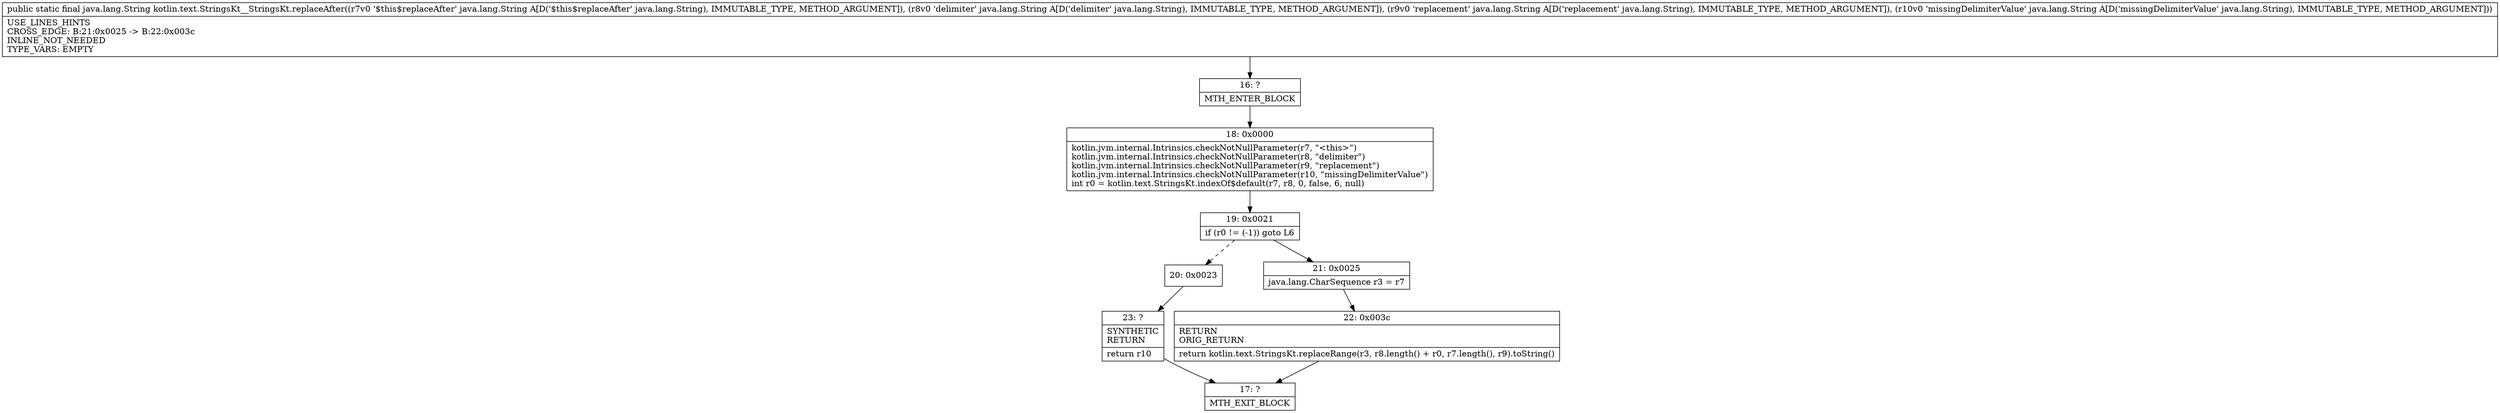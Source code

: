 digraph "CFG forkotlin.text.StringsKt__StringsKt.replaceAfter(Ljava\/lang\/String;Ljava\/lang\/String;Ljava\/lang\/String;Ljava\/lang\/String;)Ljava\/lang\/String;" {
Node_16 [shape=record,label="{16\:\ ?|MTH_ENTER_BLOCK\l}"];
Node_18 [shape=record,label="{18\:\ 0x0000|kotlin.jvm.internal.Intrinsics.checkNotNullParameter(r7, \"\<this\>\")\lkotlin.jvm.internal.Intrinsics.checkNotNullParameter(r8, \"delimiter\")\lkotlin.jvm.internal.Intrinsics.checkNotNullParameter(r9, \"replacement\")\lkotlin.jvm.internal.Intrinsics.checkNotNullParameter(r10, \"missingDelimiterValue\")\lint r0 = kotlin.text.StringsKt.indexOf$default(r7, r8, 0, false, 6, null)\l}"];
Node_19 [shape=record,label="{19\:\ 0x0021|if (r0 != (\-1)) goto L6\l}"];
Node_20 [shape=record,label="{20\:\ 0x0023}"];
Node_23 [shape=record,label="{23\:\ ?|SYNTHETIC\lRETURN\l|return r10\l}"];
Node_17 [shape=record,label="{17\:\ ?|MTH_EXIT_BLOCK\l}"];
Node_21 [shape=record,label="{21\:\ 0x0025|java.lang.CharSequence r3 = r7\l}"];
Node_22 [shape=record,label="{22\:\ 0x003c|RETURN\lORIG_RETURN\l|return kotlin.text.StringsKt.replaceRange(r3, r8.length() + r0, r7.length(), r9).toString()\l}"];
MethodNode[shape=record,label="{public static final java.lang.String kotlin.text.StringsKt__StringsKt.replaceAfter((r7v0 '$this$replaceAfter' java.lang.String A[D('$this$replaceAfter' java.lang.String), IMMUTABLE_TYPE, METHOD_ARGUMENT]), (r8v0 'delimiter' java.lang.String A[D('delimiter' java.lang.String), IMMUTABLE_TYPE, METHOD_ARGUMENT]), (r9v0 'replacement' java.lang.String A[D('replacement' java.lang.String), IMMUTABLE_TYPE, METHOD_ARGUMENT]), (r10v0 'missingDelimiterValue' java.lang.String A[D('missingDelimiterValue' java.lang.String), IMMUTABLE_TYPE, METHOD_ARGUMENT]))  | USE_LINES_HINTS\lCROSS_EDGE: B:21:0x0025 \-\> B:22:0x003c\lINLINE_NOT_NEEDED\lTYPE_VARS: EMPTY\l}"];
MethodNode -> Node_16;Node_16 -> Node_18;
Node_18 -> Node_19;
Node_19 -> Node_20[style=dashed];
Node_19 -> Node_21;
Node_20 -> Node_23;
Node_23 -> Node_17;
Node_21 -> Node_22;
Node_22 -> Node_17;
}

